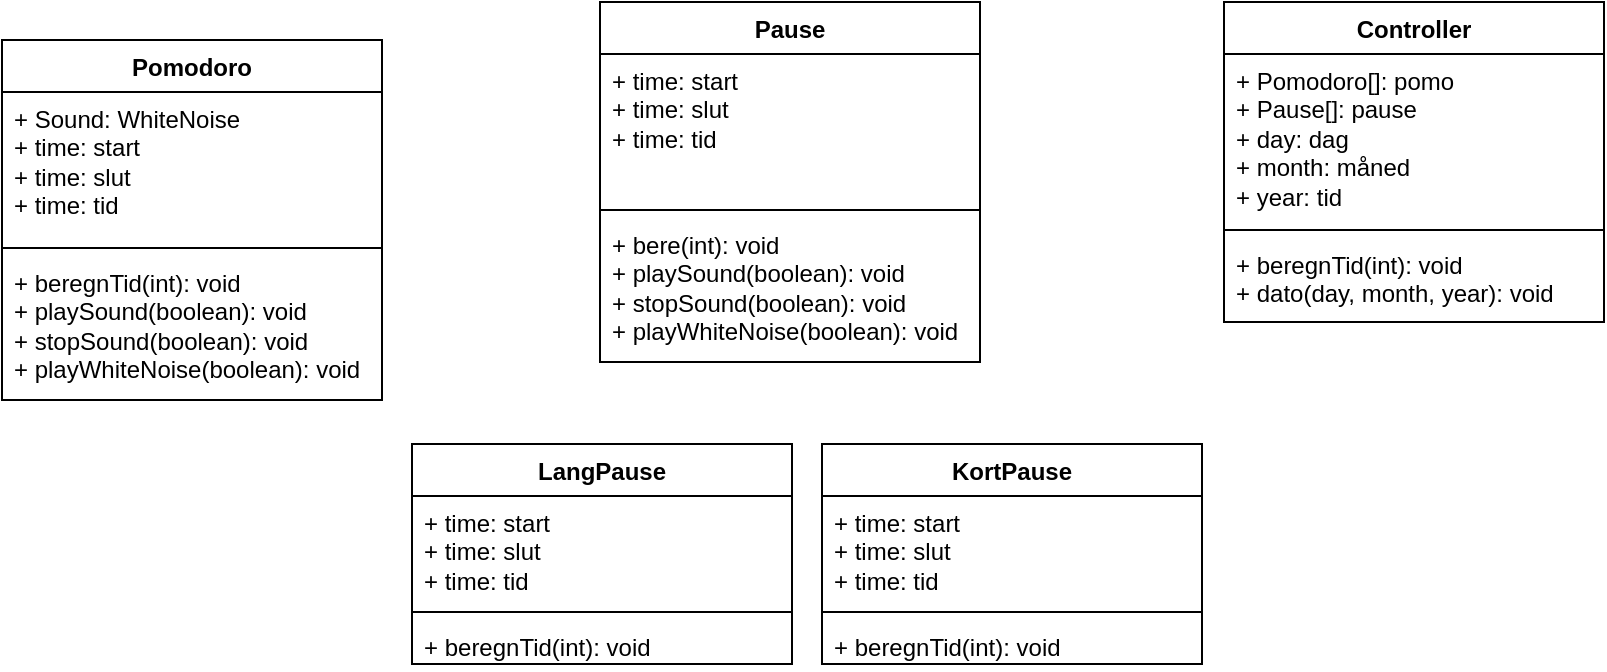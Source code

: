 <mxfile version="26.1.0">
  <diagram name="Side-1" id="VotIWypFstvTbY9lTl2X">
    <mxGraphModel dx="1549" dy="654" grid="0" gridSize="10" guides="1" tooltips="1" connect="1" arrows="1" fold="1" page="0" pageScale="1" pageWidth="827" pageHeight="1169" math="0" shadow="0">
      <root>
        <mxCell id="0" />
        <mxCell id="1" parent="0" />
        <mxCell id="FO-y-eWGx9Z6rc1-PJ-y-1" value="Pause" style="swimlane;fontStyle=1;align=center;verticalAlign=top;childLayout=stackLayout;horizontal=1;startSize=26;horizontalStack=0;resizeParent=1;resizeParentMax=0;resizeLast=0;collapsible=1;marginBottom=0;whiteSpace=wrap;html=1;" vertex="1" parent="1">
          <mxGeometry x="155" y="230" width="190" height="180" as="geometry" />
        </mxCell>
        <mxCell id="FO-y-eWGx9Z6rc1-PJ-y-2" value="&lt;div&gt;+ time: start&lt;/div&gt;&lt;div&gt;+ time: slut&lt;/div&gt;&lt;div&gt;+ time: tid&lt;/div&gt;" style="text;strokeColor=none;fillColor=none;align=left;verticalAlign=top;spacingLeft=4;spacingRight=4;overflow=hidden;rotatable=0;points=[[0,0.5],[1,0.5]];portConstraint=eastwest;whiteSpace=wrap;html=1;" vertex="1" parent="FO-y-eWGx9Z6rc1-PJ-y-1">
          <mxGeometry y="26" width="190" height="74" as="geometry" />
        </mxCell>
        <mxCell id="FO-y-eWGx9Z6rc1-PJ-y-3" value="" style="line;strokeWidth=1;fillColor=none;align=left;verticalAlign=middle;spacingTop=-1;spacingLeft=3;spacingRight=3;rotatable=0;labelPosition=right;points=[];portConstraint=eastwest;strokeColor=inherit;" vertex="1" parent="FO-y-eWGx9Z6rc1-PJ-y-1">
          <mxGeometry y="100" width="190" height="8" as="geometry" />
        </mxCell>
        <mxCell id="FO-y-eWGx9Z6rc1-PJ-y-4" value="+ bere(int): void&lt;div&gt;+ playSound(boolean): void&lt;/div&gt;&lt;div&gt;+ stopSound(boolean): void&lt;/div&gt;&lt;div&gt;+ playWhiteNoise(boolean): void&lt;/div&gt;" style="text;strokeColor=none;fillColor=none;align=left;verticalAlign=top;spacingLeft=4;spacingRight=4;overflow=hidden;rotatable=0;points=[[0,0.5],[1,0.5]];portConstraint=eastwest;whiteSpace=wrap;html=1;" vertex="1" parent="FO-y-eWGx9Z6rc1-PJ-y-1">
          <mxGeometry y="108" width="190" height="72" as="geometry" />
        </mxCell>
        <mxCell id="FO-y-eWGx9Z6rc1-PJ-y-5" value="LangPause" style="swimlane;fontStyle=1;align=center;verticalAlign=top;childLayout=stackLayout;horizontal=1;startSize=26;horizontalStack=0;resizeParent=1;resizeParentMax=0;resizeLast=0;collapsible=1;marginBottom=0;whiteSpace=wrap;html=1;" vertex="1" parent="1">
          <mxGeometry x="61" y="451" width="190" height="110" as="geometry" />
        </mxCell>
        <mxCell id="FO-y-eWGx9Z6rc1-PJ-y-6" value="&lt;div&gt;+ time: start&lt;/div&gt;&lt;div&gt;+ time: slut&lt;/div&gt;&lt;div&gt;+ time: tid&lt;/div&gt;" style="text;strokeColor=none;fillColor=none;align=left;verticalAlign=top;spacingLeft=4;spacingRight=4;overflow=hidden;rotatable=0;points=[[0,0.5],[1,0.5]];portConstraint=eastwest;whiteSpace=wrap;html=1;" vertex="1" parent="FO-y-eWGx9Z6rc1-PJ-y-5">
          <mxGeometry y="26" width="190" height="54" as="geometry" />
        </mxCell>
        <mxCell id="FO-y-eWGx9Z6rc1-PJ-y-7" value="" style="line;strokeWidth=1;fillColor=none;align=left;verticalAlign=middle;spacingTop=-1;spacingLeft=3;spacingRight=3;rotatable=0;labelPosition=right;points=[];portConstraint=eastwest;strokeColor=inherit;" vertex="1" parent="FO-y-eWGx9Z6rc1-PJ-y-5">
          <mxGeometry y="80" width="190" height="8" as="geometry" />
        </mxCell>
        <mxCell id="FO-y-eWGx9Z6rc1-PJ-y-8" value="+ beregnTid(int): void&lt;div&gt;&lt;br&gt;&lt;/div&gt;" style="text;strokeColor=none;fillColor=none;align=left;verticalAlign=top;spacingLeft=4;spacingRight=4;overflow=hidden;rotatable=0;points=[[0,0.5],[1,0.5]];portConstraint=eastwest;whiteSpace=wrap;html=1;" vertex="1" parent="FO-y-eWGx9Z6rc1-PJ-y-5">
          <mxGeometry y="88" width="190" height="22" as="geometry" />
        </mxCell>
        <mxCell id="FO-y-eWGx9Z6rc1-PJ-y-9" value="KortPause" style="swimlane;fontStyle=1;align=center;verticalAlign=top;childLayout=stackLayout;horizontal=1;startSize=26;horizontalStack=0;resizeParent=1;resizeParentMax=0;resizeLast=0;collapsible=1;marginBottom=0;whiteSpace=wrap;html=1;" vertex="1" parent="1">
          <mxGeometry x="266" y="451" width="190" height="110" as="geometry">
            <mxRectangle x="540" y="150" width="100" height="30" as="alternateBounds" />
          </mxGeometry>
        </mxCell>
        <mxCell id="FO-y-eWGx9Z6rc1-PJ-y-10" value="&lt;div&gt;+ time: start&lt;/div&gt;&lt;div&gt;+ time: slut&lt;/div&gt;&lt;div&gt;+ time: tid&lt;/div&gt;" style="text;strokeColor=none;fillColor=none;align=left;verticalAlign=top;spacingLeft=4;spacingRight=4;overflow=hidden;rotatable=0;points=[[0,0.5],[1,0.5]];portConstraint=eastwest;whiteSpace=wrap;html=1;" vertex="1" parent="FO-y-eWGx9Z6rc1-PJ-y-9">
          <mxGeometry y="26" width="190" height="54" as="geometry" />
        </mxCell>
        <mxCell id="FO-y-eWGx9Z6rc1-PJ-y-11" value="" style="line;strokeWidth=1;fillColor=none;align=left;verticalAlign=middle;spacingTop=-1;spacingLeft=3;spacingRight=3;rotatable=0;labelPosition=right;points=[];portConstraint=eastwest;strokeColor=inherit;" vertex="1" parent="FO-y-eWGx9Z6rc1-PJ-y-9">
          <mxGeometry y="80" width="190" height="8" as="geometry" />
        </mxCell>
        <mxCell id="FO-y-eWGx9Z6rc1-PJ-y-12" value="+ beregnTid(int): void&lt;div&gt;&lt;br&gt;&lt;/div&gt;" style="text;strokeColor=none;fillColor=none;align=left;verticalAlign=top;spacingLeft=4;spacingRight=4;overflow=hidden;rotatable=0;points=[[0,0.5],[1,0.5]];portConstraint=eastwest;whiteSpace=wrap;html=1;" vertex="1" parent="FO-y-eWGx9Z6rc1-PJ-y-9">
          <mxGeometry y="88" width="190" height="22" as="geometry" />
        </mxCell>
        <mxCell id="FO-y-eWGx9Z6rc1-PJ-y-13" value="Controller" style="swimlane;fontStyle=1;align=center;verticalAlign=top;childLayout=stackLayout;horizontal=1;startSize=26;horizontalStack=0;resizeParent=1;resizeParentMax=0;resizeLast=0;collapsible=1;marginBottom=0;whiteSpace=wrap;html=1;" vertex="1" parent="1">
          <mxGeometry x="467" y="230" width="190" height="160" as="geometry">
            <mxRectangle x="540" y="150" width="100" height="30" as="alternateBounds" />
          </mxGeometry>
        </mxCell>
        <mxCell id="FO-y-eWGx9Z6rc1-PJ-y-14" value="&lt;div&gt;+ Pomodoro[]: pomo&lt;/div&gt;&lt;div&gt;+ Pause[]: pause&lt;/div&gt;&lt;div&gt;+ day: dag&lt;/div&gt;&lt;div&gt;+ month: måned&lt;/div&gt;&lt;div&gt;+ year: tid&lt;/div&gt;" style="text;strokeColor=none;fillColor=none;align=left;verticalAlign=top;spacingLeft=4;spacingRight=4;overflow=hidden;rotatable=0;points=[[0,0.5],[1,0.5]];portConstraint=eastwest;whiteSpace=wrap;html=1;" vertex="1" parent="FO-y-eWGx9Z6rc1-PJ-y-13">
          <mxGeometry y="26" width="190" height="84" as="geometry" />
        </mxCell>
        <mxCell id="FO-y-eWGx9Z6rc1-PJ-y-15" value="" style="line;strokeWidth=1;fillColor=none;align=left;verticalAlign=middle;spacingTop=-1;spacingLeft=3;spacingRight=3;rotatable=0;labelPosition=right;points=[];portConstraint=eastwest;strokeColor=inherit;" vertex="1" parent="FO-y-eWGx9Z6rc1-PJ-y-13">
          <mxGeometry y="110" width="190" height="8" as="geometry" />
        </mxCell>
        <mxCell id="FO-y-eWGx9Z6rc1-PJ-y-16" value="+ beregnTid(int): void&lt;div&gt;&lt;div&gt;+ dato(day, month, year): void&lt;/div&gt;&lt;/div&gt;" style="text;strokeColor=none;fillColor=none;align=left;verticalAlign=top;spacingLeft=4;spacingRight=4;overflow=hidden;rotatable=0;points=[[0,0.5],[1,0.5]];portConstraint=eastwest;whiteSpace=wrap;html=1;" vertex="1" parent="FO-y-eWGx9Z6rc1-PJ-y-13">
          <mxGeometry y="118" width="190" height="42" as="geometry" />
        </mxCell>
        <mxCell id="FO-y-eWGx9Z6rc1-PJ-y-21" value="Pomodoro" style="swimlane;fontStyle=1;align=center;verticalAlign=top;childLayout=stackLayout;horizontal=1;startSize=26;horizontalStack=0;resizeParent=1;resizeParentMax=0;resizeLast=0;collapsible=1;marginBottom=0;whiteSpace=wrap;html=1;" vertex="1" parent="1">
          <mxGeometry x="-144" y="249" width="190" height="180" as="geometry" />
        </mxCell>
        <mxCell id="FO-y-eWGx9Z6rc1-PJ-y-22" value="+ Sound: WhiteNoise&lt;div&gt;+ time: start&lt;/div&gt;&lt;div&gt;+ time: slut&lt;/div&gt;&lt;div&gt;+ time: tid&lt;/div&gt;" style="text;strokeColor=none;fillColor=none;align=left;verticalAlign=top;spacingLeft=4;spacingRight=4;overflow=hidden;rotatable=0;points=[[0,0.5],[1,0.5]];portConstraint=eastwest;whiteSpace=wrap;html=1;" vertex="1" parent="FO-y-eWGx9Z6rc1-PJ-y-21">
          <mxGeometry y="26" width="190" height="74" as="geometry" />
        </mxCell>
        <mxCell id="FO-y-eWGx9Z6rc1-PJ-y-23" value="" style="line;strokeWidth=1;fillColor=none;align=left;verticalAlign=middle;spacingTop=-1;spacingLeft=3;spacingRight=3;rotatable=0;labelPosition=right;points=[];portConstraint=eastwest;strokeColor=inherit;" vertex="1" parent="FO-y-eWGx9Z6rc1-PJ-y-21">
          <mxGeometry y="100" width="190" height="8" as="geometry" />
        </mxCell>
        <mxCell id="FO-y-eWGx9Z6rc1-PJ-y-24" value="+ beregnTid(int): void&lt;div&gt;+ playSound(boolean): void&lt;/div&gt;&lt;div&gt;+ stopSound(boolean): void&lt;/div&gt;&lt;div&gt;+ playWhiteNoise(boolean): void&lt;/div&gt;" style="text;strokeColor=none;fillColor=none;align=left;verticalAlign=top;spacingLeft=4;spacingRight=4;overflow=hidden;rotatable=0;points=[[0,0.5],[1,0.5]];portConstraint=eastwest;whiteSpace=wrap;html=1;" vertex="1" parent="FO-y-eWGx9Z6rc1-PJ-y-21">
          <mxGeometry y="108" width="190" height="72" as="geometry" />
        </mxCell>
      </root>
    </mxGraphModel>
  </diagram>
</mxfile>
